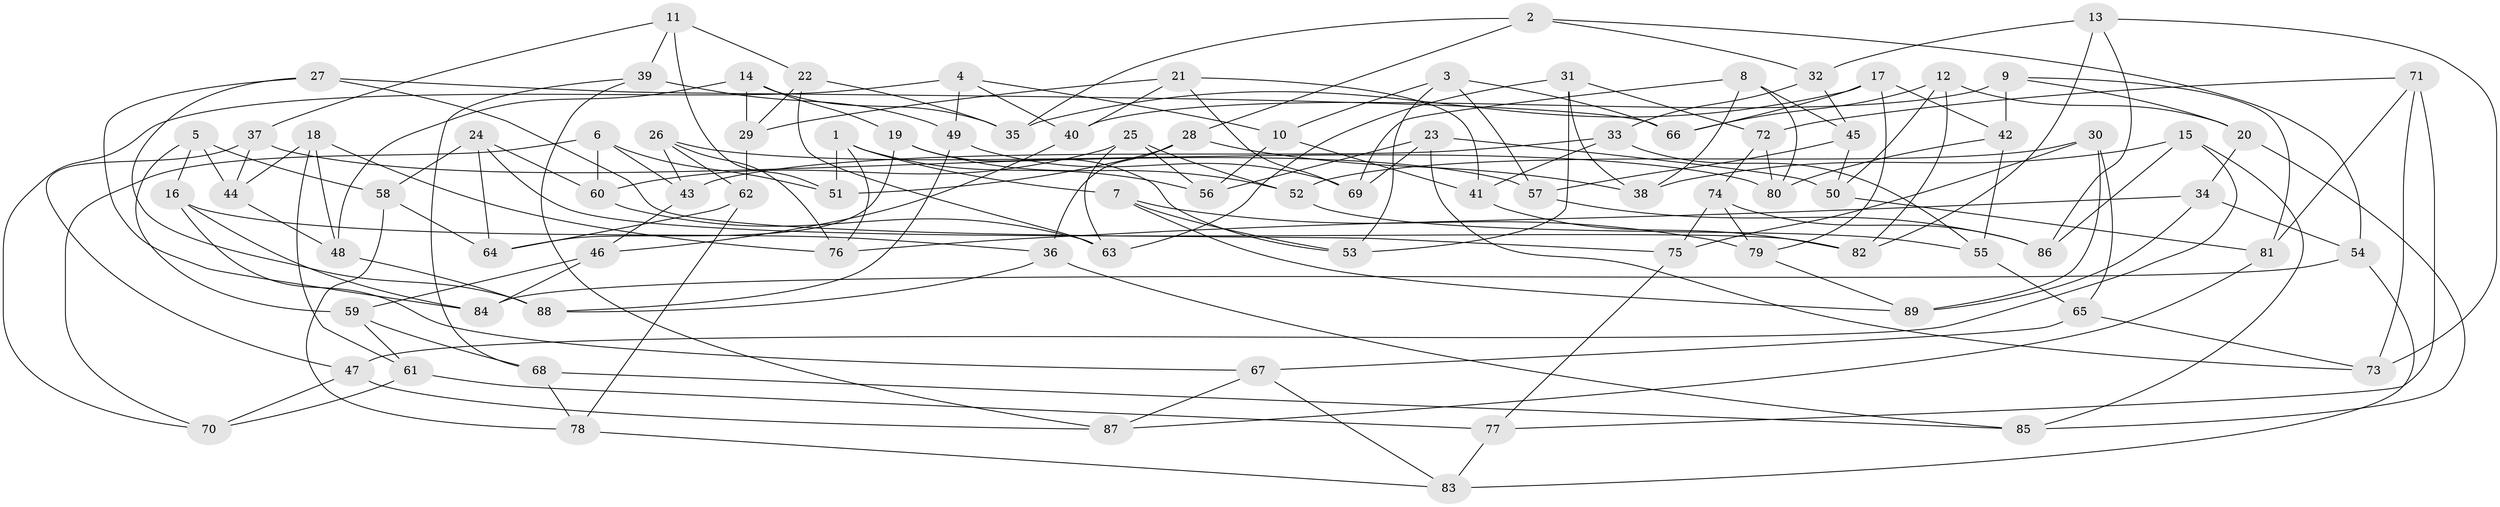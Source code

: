 // coarse degree distribution, {9: 0.17857142857142858, 8: 0.17857142857142858, 4: 0.17857142857142858, 10: 0.14285714285714285, 7: 0.07142857142857142, 6: 0.07142857142857142, 5: 0.10714285714285714, 3: 0.03571428571428571, 11: 0.03571428571428571}
// Generated by graph-tools (version 1.1) at 2025/53/03/04/25 22:53:47]
// undirected, 89 vertices, 178 edges
graph export_dot {
  node [color=gray90,style=filled];
  1;
  2;
  3;
  4;
  5;
  6;
  7;
  8;
  9;
  10;
  11;
  12;
  13;
  14;
  15;
  16;
  17;
  18;
  19;
  20;
  21;
  22;
  23;
  24;
  25;
  26;
  27;
  28;
  29;
  30;
  31;
  32;
  33;
  34;
  35;
  36;
  37;
  38;
  39;
  40;
  41;
  42;
  43;
  44;
  45;
  46;
  47;
  48;
  49;
  50;
  51;
  52;
  53;
  54;
  55;
  56;
  57;
  58;
  59;
  60;
  61;
  62;
  63;
  64;
  65;
  66;
  67;
  68;
  69;
  70;
  71;
  72;
  73;
  74;
  75;
  76;
  77;
  78;
  79;
  80;
  81;
  82;
  83;
  84;
  85;
  86;
  87;
  88;
  89;
  1 -- 76;
  1 -- 51;
  1 -- 7;
  1 -- 56;
  2 -- 54;
  2 -- 35;
  2 -- 32;
  2 -- 28;
  3 -- 57;
  3 -- 10;
  3 -- 53;
  3 -- 66;
  4 -- 70;
  4 -- 10;
  4 -- 40;
  4 -- 49;
  5 -- 16;
  5 -- 58;
  5 -- 44;
  5 -- 59;
  6 -- 60;
  6 -- 43;
  6 -- 70;
  6 -- 51;
  7 -- 53;
  7 -- 89;
  7 -- 79;
  8 -- 80;
  8 -- 38;
  8 -- 45;
  8 -- 69;
  9 -- 40;
  9 -- 20;
  9 -- 42;
  9 -- 81;
  10 -- 56;
  10 -- 41;
  11 -- 37;
  11 -- 51;
  11 -- 39;
  11 -- 22;
  12 -- 66;
  12 -- 82;
  12 -- 50;
  12 -- 20;
  13 -- 73;
  13 -- 32;
  13 -- 82;
  13 -- 86;
  14 -- 29;
  14 -- 35;
  14 -- 19;
  14 -- 48;
  15 -- 47;
  15 -- 85;
  15 -- 38;
  15 -- 86;
  16 -- 67;
  16 -- 36;
  16 -- 84;
  17 -- 66;
  17 -- 42;
  17 -- 35;
  17 -- 79;
  18 -- 61;
  18 -- 48;
  18 -- 44;
  18 -- 76;
  19 -- 64;
  19 -- 52;
  19 -- 53;
  20 -- 34;
  20 -- 85;
  21 -- 41;
  21 -- 29;
  21 -- 40;
  21 -- 69;
  22 -- 63;
  22 -- 29;
  22 -- 35;
  23 -- 50;
  23 -- 73;
  23 -- 69;
  23 -- 56;
  24 -- 82;
  24 -- 64;
  24 -- 58;
  24 -- 60;
  25 -- 63;
  25 -- 60;
  25 -- 52;
  25 -- 56;
  26 -- 43;
  26 -- 62;
  26 -- 76;
  26 -- 80;
  27 -- 66;
  27 -- 84;
  27 -- 88;
  27 -- 75;
  28 -- 38;
  28 -- 36;
  28 -- 51;
  29 -- 62;
  30 -- 75;
  30 -- 65;
  30 -- 52;
  30 -- 89;
  31 -- 53;
  31 -- 72;
  31 -- 63;
  31 -- 38;
  32 -- 45;
  32 -- 33;
  33 -- 43;
  33 -- 41;
  33 -- 55;
  34 -- 89;
  34 -- 54;
  34 -- 76;
  36 -- 88;
  36 -- 85;
  37 -- 44;
  37 -- 57;
  37 -- 47;
  39 -- 49;
  39 -- 68;
  39 -- 87;
  40 -- 46;
  41 -- 82;
  42 -- 55;
  42 -- 80;
  43 -- 46;
  44 -- 48;
  45 -- 50;
  45 -- 57;
  46 -- 84;
  46 -- 59;
  47 -- 70;
  47 -- 87;
  48 -- 88;
  49 -- 88;
  49 -- 69;
  50 -- 81;
  52 -- 55;
  54 -- 83;
  54 -- 84;
  55 -- 65;
  57 -- 86;
  58 -- 64;
  58 -- 78;
  59 -- 61;
  59 -- 68;
  60 -- 63;
  61 -- 77;
  61 -- 70;
  62 -- 78;
  62 -- 64;
  65 -- 73;
  65 -- 67;
  67 -- 83;
  67 -- 87;
  68 -- 78;
  68 -- 85;
  71 -- 77;
  71 -- 73;
  71 -- 72;
  71 -- 81;
  72 -- 74;
  72 -- 80;
  74 -- 86;
  74 -- 79;
  74 -- 75;
  75 -- 77;
  77 -- 83;
  78 -- 83;
  79 -- 89;
  81 -- 87;
}
